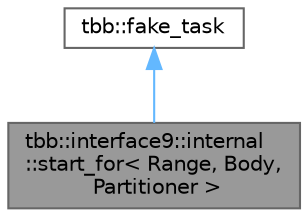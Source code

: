 digraph "tbb::interface9::internal::start_for&lt; Range, Body, Partitioner &gt;"
{
 // LATEX_PDF_SIZE
  bgcolor="transparent";
  edge [fontname=Helvetica,fontsize=10,labelfontname=Helvetica,labelfontsize=10];
  node [fontname=Helvetica,fontsize=10,shape=box,height=0.2,width=0.4];
  Node1 [id="Node000001",label="tbb::interface9::internal\l::start_for\< Range, Body,\l Partitioner \>",height=0.2,width=0.4,color="gray40", fillcolor="grey60", style="filled", fontcolor="black",tooltip=" "];
  Node2 -> Node1 [id="edge1_Node000001_Node000002",dir="back",color="steelblue1",style="solid",tooltip=" "];
  Node2 [id="Node000002",label="tbb::fake_task",height=0.2,width=0.4,color="gray40", fillcolor="white", style="filled",URL="$classtbb_1_1fake__task.html",tooltip=" "];
}
